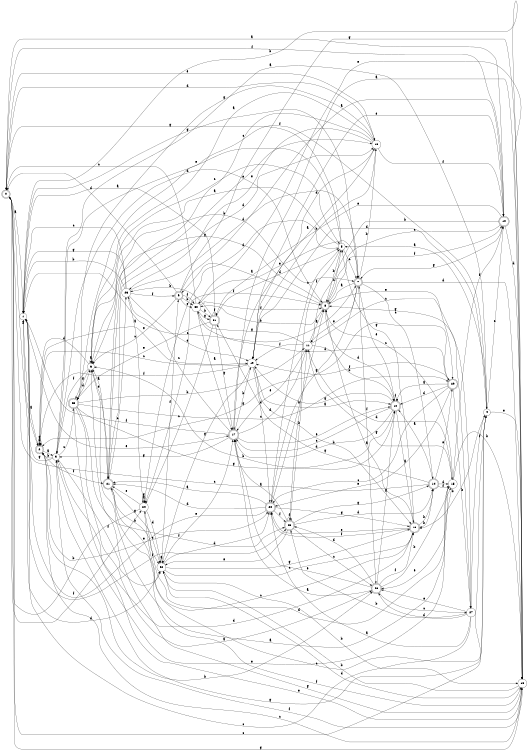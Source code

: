 digraph n26_7 {
__start0 [label="" shape="none"];

rankdir=LR;
size="8,5";

s0 [style="rounded,filled", color="black", fillcolor="white" shape="doublecircle", label="0"];
s1 [style="filled", color="black", fillcolor="white" shape="circle", label="1"];
s2 [style="rounded,filled", color="black", fillcolor="white" shape="doublecircle", label="2"];
s3 [style="filled", color="black", fillcolor="white" shape="circle", label="3"];
s4 [style="filled", color="black", fillcolor="white" shape="circle", label="4"];
s5 [style="filled", color="black", fillcolor="white" shape="circle", label="5"];
s6 [style="filled", color="black", fillcolor="white" shape="circle", label="6"];
s7 [style="rounded,filled", color="black", fillcolor="white" shape="doublecircle", label="7"];
s8 [style="rounded,filled", color="black", fillcolor="white" shape="doublecircle", label="8"];
s9 [style="rounded,filled", color="black", fillcolor="white" shape="doublecircle", label="9"];
s10 [style="rounded,filled", color="black", fillcolor="white" shape="doublecircle", label="10"];
s11 [style="filled", color="black", fillcolor="white" shape="circle", label="11"];
s12 [style="rounded,filled", color="black", fillcolor="white" shape="doublecircle", label="12"];
s13 [style="rounded,filled", color="black", fillcolor="white" shape="doublecircle", label="13"];
s14 [style="rounded,filled", color="black", fillcolor="white" shape="doublecircle", label="14"];
s15 [style="filled", color="black", fillcolor="white" shape="circle", label="15"];
s16 [style="filled", color="black", fillcolor="white" shape="circle", label="16"];
s17 [style="rounded,filled", color="black", fillcolor="white" shape="doublecircle", label="17"];
s18 [style="filled", color="black", fillcolor="white" shape="circle", label="18"];
s19 [style="filled", color="black", fillcolor="white" shape="circle", label="19"];
s20 [style="rounded,filled", color="black", fillcolor="white" shape="doublecircle", label="20"];
s21 [style="rounded,filled", color="black", fillcolor="white" shape="doublecircle", label="21"];
s22 [style="filled", color="black", fillcolor="white" shape="circle", label="22"];
s23 [style="filled", color="black", fillcolor="white" shape="circle", label="23"];
s24 [style="filled", color="black", fillcolor="white" shape="circle", label="24"];
s25 [style="rounded,filled", color="black", fillcolor="white" shape="doublecircle", label="25"];
s26 [style="rounded,filled", color="black", fillcolor="white" shape="doublecircle", label="26"];
s27 [style="filled", color="black", fillcolor="white" shape="circle", label="27"];
s28 [style="rounded,filled", color="black", fillcolor="white" shape="doublecircle", label="28"];
s29 [style="rounded,filled", color="black", fillcolor="white" shape="doublecircle", label="29"];
s30 [style="filled", color="black", fillcolor="white" shape="circle", label="30"];
s31 [style="rounded,filled", color="black", fillcolor="white" shape="doublecircle", label="31"];
s0 -> s1 [label="a"];
s0 -> s2 [label="b"];
s0 -> s4 [label="c"];
s0 -> s18 [label="d"];
s0 -> s18 [label="e"];
s0 -> s24 [label="f"];
s0 -> s16 [label="g"];
s1 -> s2 [label="a"];
s1 -> s16 [label="b"];
s1 -> s7 [label="c"];
s1 -> s22 [label="d"];
s1 -> s17 [label="e"];
s1 -> s25 [label="f"];
s1 -> s7 [label="g"];
s2 -> s3 [label="a"];
s2 -> s26 [label="b"];
s2 -> s20 [label="c"];
s2 -> s2 [label="d"];
s2 -> s19 [label="e"];
s2 -> s21 [label="f"];
s2 -> s2 [label="g"];
s3 -> s4 [label="a"];
s3 -> s2 [label="b"];
s3 -> s28 [label="c"];
s3 -> s8 [label="d"];
s3 -> s15 [label="e"];
s3 -> s22 [label="f"];
s3 -> s1 [label="g"];
s4 -> s5 [label="a"];
s4 -> s13 [label="b"];
s4 -> s10 [label="c"];
s4 -> s19 [label="d"];
s4 -> s16 [label="e"];
s4 -> s28 [label="f"];
s4 -> s3 [label="g"];
s5 -> s6 [label="a"];
s5 -> s8 [label="b"];
s5 -> s7 [label="c"];
s5 -> s24 [label="d"];
s5 -> s3 [label="e"];
s5 -> s25 [label="f"];
s5 -> s0 [label="g"];
s6 -> s6 [label="a"];
s6 -> s7 [label="b"];
s6 -> s5 [label="c"];
s6 -> s2 [label="d"];
s6 -> s21 [label="e"];
s6 -> s3 [label="f"];
s6 -> s28 [label="g"];
s7 -> s8 [label="a"];
s7 -> s18 [label="b"];
s7 -> s14 [label="c"];
s7 -> s16 [label="d"];
s7 -> s11 [label="e"];
s7 -> s26 [label="f"];
s7 -> s20 [label="g"];
s8 -> s9 [label="a"];
s8 -> s30 [label="b"];
s8 -> s5 [label="c"];
s8 -> s12 [label="d"];
s8 -> s29 [label="e"];
s8 -> s10 [label="f"];
s8 -> s6 [label="g"];
s9 -> s10 [label="a"];
s9 -> s30 [label="b"];
s9 -> s6 [label="c"];
s9 -> s0 [label="d"];
s9 -> s30 [label="e"];
s9 -> s30 [label="f"];
s9 -> s16 [label="g"];
s10 -> s0 [label="a"];
s10 -> s11 [label="b"];
s10 -> s8 [label="c"];
s10 -> s16 [label="d"];
s10 -> s31 [label="e"];
s10 -> s0 [label="f"];
s10 -> s7 [label="g"];
s11 -> s8 [label="a"];
s11 -> s12 [label="b"];
s11 -> s27 [label="c"];
s11 -> s15 [label="d"];
s11 -> s17 [label="e"];
s11 -> s19 [label="f"];
s11 -> s30 [label="g"];
s12 -> s13 [label="a"];
s12 -> s6 [label="b"];
s12 -> s17 [label="c"];
s12 -> s17 [label="d"];
s12 -> s7 [label="e"];
s12 -> s12 [label="f"];
s12 -> s19 [label="g"];
s13 -> s8 [label="a"];
s13 -> s14 [label="b"];
s13 -> s21 [label="c"];
s13 -> s3 [label="d"];
s13 -> s20 [label="e"];
s13 -> s20 [label="f"];
s13 -> s5 [label="g"];
s14 -> s12 [label="a"];
s14 -> s13 [label="b"];
s14 -> s0 [label="c"];
s14 -> s15 [label="d"];
s14 -> s29 [label="e"];
s14 -> s15 [label="f"];
s14 -> s31 [label="g"];
s15 -> s6 [label="a"];
s15 -> s16 [label="b"];
s15 -> s8 [label="c"];
s15 -> s24 [label="d"];
s15 -> s26 [label="e"];
s15 -> s10 [label="f"];
s15 -> s11 [label="g"];
s16 -> s17 [label="a"];
s16 -> s22 [label="b"];
s16 -> s2 [label="c"];
s16 -> s22 [label="d"];
s16 -> s30 [label="e"];
s16 -> s3 [label="f"];
s16 -> s6 [label="g"];
s17 -> s18 [label="a"];
s17 -> s19 [label="b"];
s17 -> s23 [label="c"];
s17 -> s11 [label="d"];
s17 -> s12 [label="e"];
s17 -> s1 [label="f"];
s17 -> s3 [label="g"];
s18 -> s6 [label="a"];
s18 -> s19 [label="b"];
s18 -> s21 [label="c"];
s18 -> s19 [label="d"];
s18 -> s23 [label="e"];
s18 -> s10 [label="f"];
s18 -> s28 [label="g"];
s19 -> s12 [label="a"];
s19 -> s13 [label="b"];
s19 -> s2 [label="c"];
s19 -> s20 [label="d"];
s19 -> s10 [label="e"];
s19 -> s2 [label="f"];
s19 -> s22 [label="g"];
s20 -> s21 [label="a"];
s20 -> s8 [label="b"];
s20 -> s5 [label="c"];
s20 -> s21 [label="d"];
s20 -> s1 [label="e"];
s20 -> s25 [label="f"];
s20 -> s13 [label="g"];
s21 -> s6 [label="a"];
s21 -> s22 [label="b"];
s21 -> s23 [label="c"];
s21 -> s18 [label="d"];
s21 -> s18 [label="e"];
s21 -> s16 [label="f"];
s21 -> s22 [label="g"];
s22 -> s22 [label="a"];
s22 -> s16 [label="b"];
s22 -> s13 [label="c"];
s22 -> s20 [label="d"];
s22 -> s17 [label="e"];
s22 -> s9 [label="f"];
s22 -> s13 [label="g"];
s23 -> s24 [label="a"];
s23 -> s1 [label="b"];
s23 -> s1 [label="c"];
s23 -> s7 [label="d"];
s23 -> s19 [label="e"];
s23 -> s9 [label="f"];
s23 -> s1 [label="g"];
s24 -> s24 [label="a"];
s24 -> s0 [label="b"];
s24 -> s4 [label="c"];
s24 -> s22 [label="d"];
s24 -> s21 [label="e"];
s24 -> s8 [label="f"];
s24 -> s24 [label="g"];
s25 -> s17 [label="a"];
s25 -> s11 [label="b"];
s25 -> s26 [label="c"];
s25 -> s14 [label="d"];
s25 -> s22 [label="e"];
s25 -> s25 [label="f"];
s25 -> s14 [label="g"];
s26 -> s17 [label="a"];
s26 -> s15 [label="b"];
s26 -> s27 [label="c"];
s26 -> s25 [label="d"];
s26 -> s17 [label="e"];
s26 -> s13 [label="f"];
s26 -> s12 [label="g"];
s27 -> s20 [label="a"];
s27 -> s25 [label="b"];
s27 -> s1 [label="c"];
s27 -> s26 [label="d"];
s27 -> s26 [label="e"];
s27 -> s4 [label="f"];
s27 -> s8 [label="g"];
s28 -> s26 [label="a"];
s28 -> s11 [label="b"];
s28 -> s29 [label="c"];
s28 -> s6 [label="d"];
s28 -> s16 [label="e"];
s28 -> s25 [label="f"];
s28 -> s12 [label="g"];
s29 -> s12 [label="a"];
s29 -> s27 [label="b"];
s29 -> s20 [label="c"];
s29 -> s12 [label="d"];
s29 -> s20 [label="e"];
s29 -> s19 [label="f"];
s29 -> s2 [label="g"];
s30 -> s17 [label="a"];
s30 -> s31 [label="b"];
s30 -> s0 [label="c"];
s30 -> s29 [label="d"];
s30 -> s7 [label="e"];
s30 -> s8 [label="f"];
s30 -> s31 [label="g"];
s31 -> s1 [label="a"];
s31 -> s23 [label="b"];
s31 -> s24 [label="c"];
s31 -> s5 [label="d"];
s31 -> s28 [label="e"];
s31 -> s31 [label="f"];
s31 -> s17 [label="g"];

}